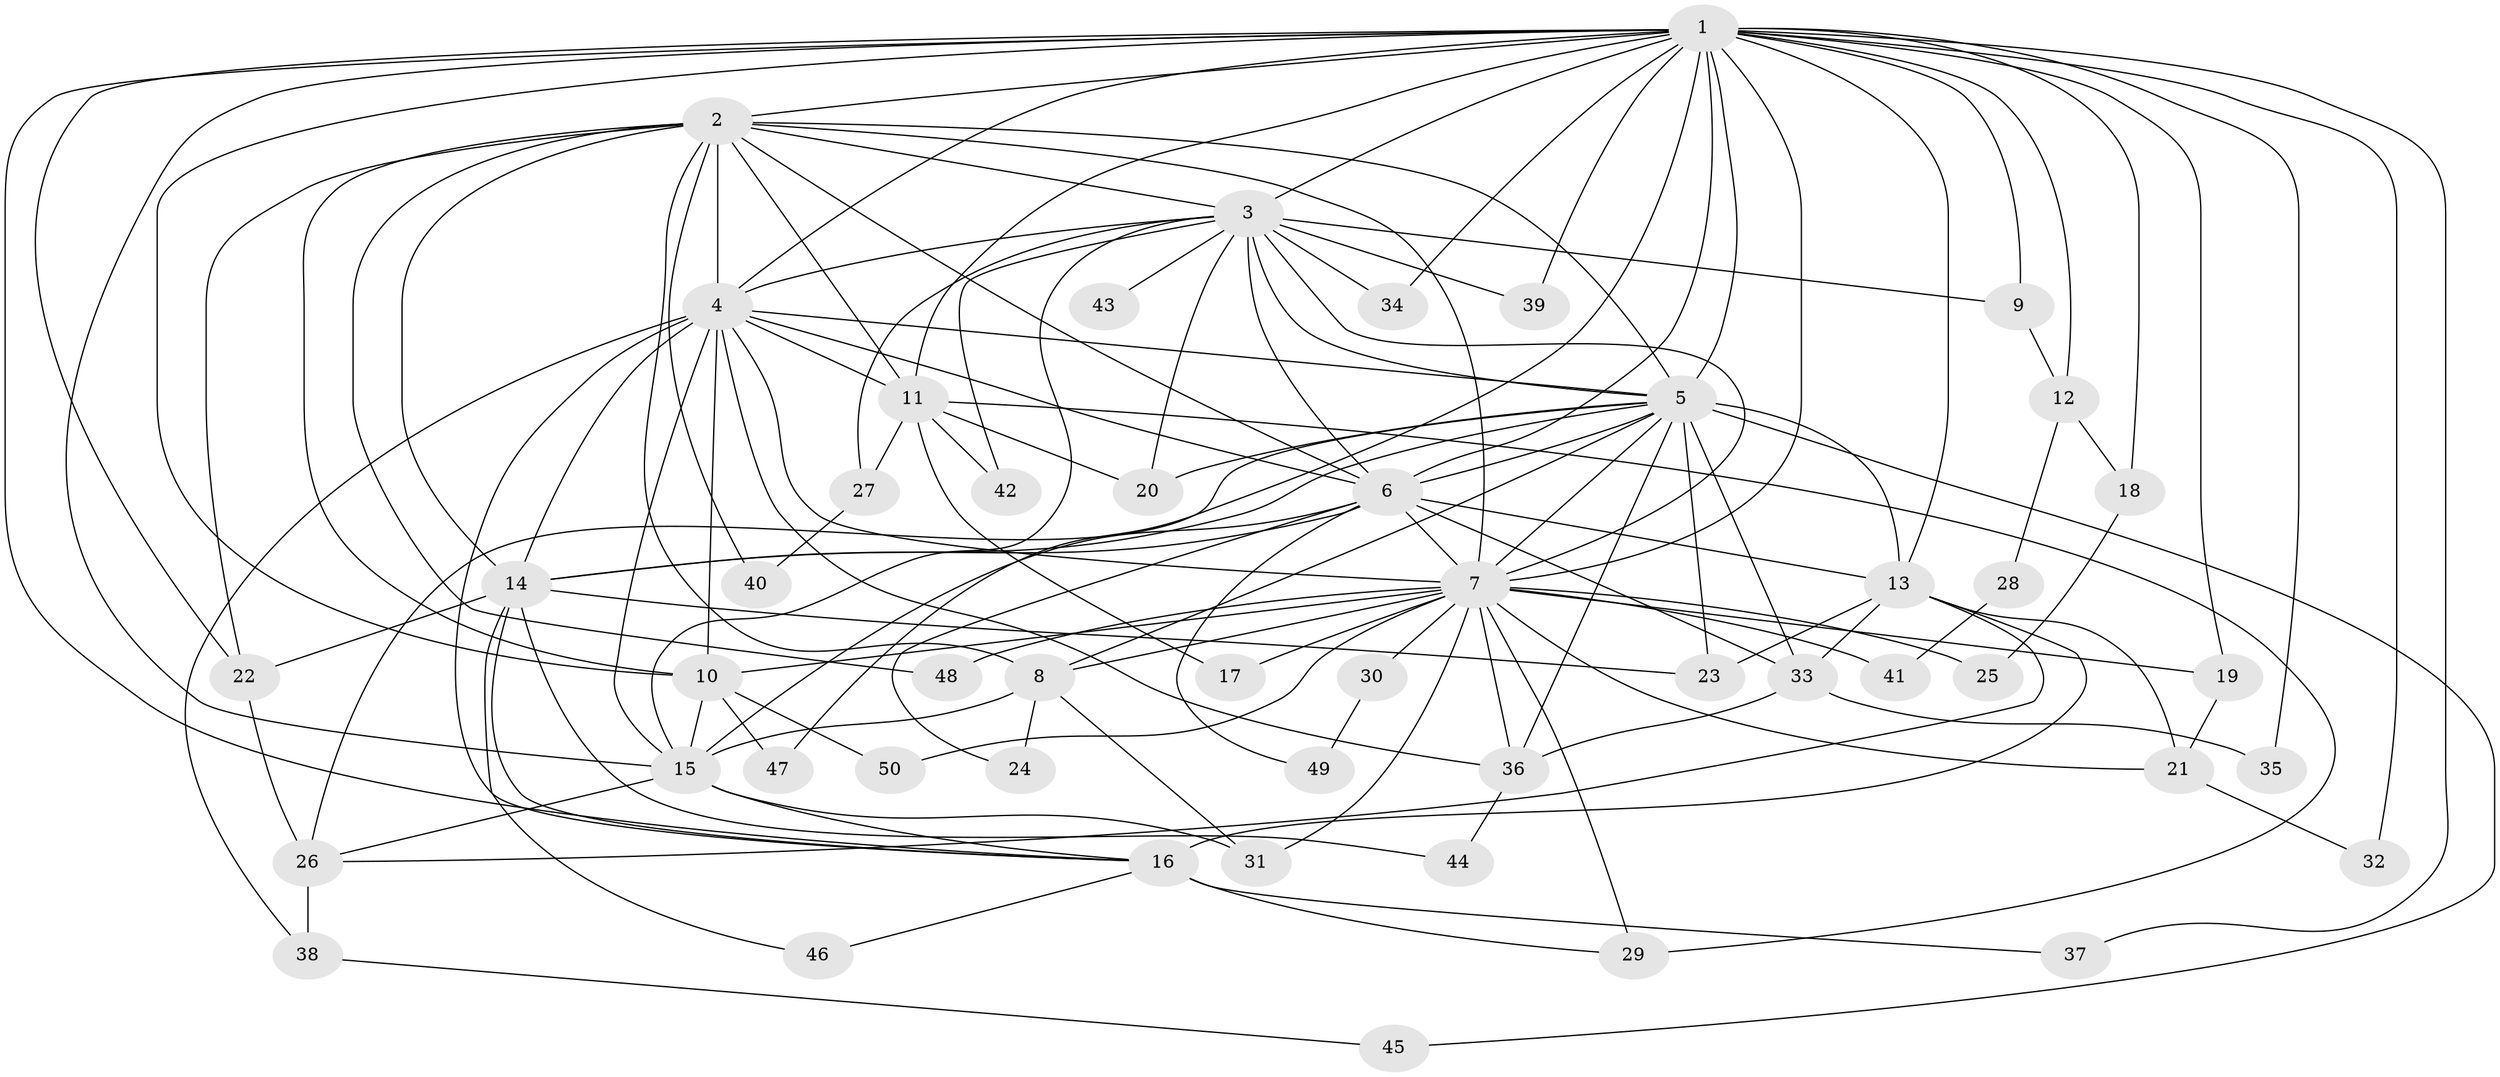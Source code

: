 // original degree distribution, {18: 0.03, 22: 0.02, 23: 0.01, 13: 0.01, 20: 0.01, 15: 0.01, 25: 0.01, 4: 0.08, 5: 0.05, 3: 0.23, 6: 0.02, 9: 0.02, 2: 0.5}
// Generated by graph-tools (version 1.1) at 2025/49/03/04/25 22:49:17]
// undirected, 50 vertices, 129 edges
graph export_dot {
  node [color=gray90,style=filled];
  1;
  2;
  3;
  4;
  5;
  6;
  7;
  8;
  9;
  10;
  11;
  12;
  13;
  14;
  15;
  16;
  17;
  18;
  19;
  20;
  21;
  22;
  23;
  24;
  25;
  26;
  27;
  28;
  29;
  30;
  31;
  32;
  33;
  34;
  35;
  36;
  37;
  38;
  39;
  40;
  41;
  42;
  43;
  44;
  45;
  46;
  47;
  48;
  49;
  50;
  1 -- 2 [weight=4.0];
  1 -- 3 [weight=4.0];
  1 -- 4 [weight=2.0];
  1 -- 5 [weight=4.0];
  1 -- 6 [weight=3.0];
  1 -- 7 [weight=3.0];
  1 -- 9 [weight=1.0];
  1 -- 10 [weight=1.0];
  1 -- 11 [weight=1.0];
  1 -- 12 [weight=1.0];
  1 -- 13 [weight=2.0];
  1 -- 15 [weight=1.0];
  1 -- 16 [weight=1.0];
  1 -- 18 [weight=1.0];
  1 -- 19 [weight=1.0];
  1 -- 22 [weight=1.0];
  1 -- 32 [weight=1.0];
  1 -- 34 [weight=1.0];
  1 -- 35 [weight=1.0];
  1 -- 37 [weight=1.0];
  1 -- 39 [weight=1.0];
  1 -- 47 [weight=1.0];
  2 -- 3 [weight=2.0];
  2 -- 4 [weight=2.0];
  2 -- 5 [weight=4.0];
  2 -- 6 [weight=2.0];
  2 -- 7 [weight=2.0];
  2 -- 8 [weight=1.0];
  2 -- 10 [weight=1.0];
  2 -- 11 [weight=1.0];
  2 -- 14 [weight=9.0];
  2 -- 22 [weight=1.0];
  2 -- 40 [weight=1.0];
  2 -- 48 [weight=1.0];
  3 -- 4 [weight=2.0];
  3 -- 5 [weight=2.0];
  3 -- 6 [weight=1.0];
  3 -- 7 [weight=1.0];
  3 -- 9 [weight=1.0];
  3 -- 15 [weight=1.0];
  3 -- 20 [weight=1.0];
  3 -- 27 [weight=1.0];
  3 -- 34 [weight=1.0];
  3 -- 39 [weight=1.0];
  3 -- 42 [weight=1.0];
  3 -- 43 [weight=1.0];
  4 -- 5 [weight=2.0];
  4 -- 6 [weight=1.0];
  4 -- 7 [weight=2.0];
  4 -- 10 [weight=1.0];
  4 -- 11 [weight=1.0];
  4 -- 14 [weight=1.0];
  4 -- 15 [weight=1.0];
  4 -- 16 [weight=1.0];
  4 -- 36 [weight=1.0];
  4 -- 38 [weight=1.0];
  5 -- 6 [weight=2.0];
  5 -- 7 [weight=2.0];
  5 -- 8 [weight=1.0];
  5 -- 13 [weight=14.0];
  5 -- 14 [weight=1.0];
  5 -- 20 [weight=1.0];
  5 -- 23 [weight=1.0];
  5 -- 26 [weight=1.0];
  5 -- 33 [weight=1.0];
  5 -- 36 [weight=1.0];
  5 -- 45 [weight=1.0];
  6 -- 7 [weight=1.0];
  6 -- 13 [weight=1.0];
  6 -- 14 [weight=1.0];
  6 -- 15 [weight=1.0];
  6 -- 24 [weight=1.0];
  6 -- 33 [weight=1.0];
  6 -- 49 [weight=1.0];
  7 -- 8 [weight=1.0];
  7 -- 10 [weight=1.0];
  7 -- 17 [weight=1.0];
  7 -- 19 [weight=1.0];
  7 -- 21 [weight=1.0];
  7 -- 25 [weight=1.0];
  7 -- 29 [weight=1.0];
  7 -- 30 [weight=1.0];
  7 -- 31 [weight=1.0];
  7 -- 36 [weight=1.0];
  7 -- 41 [weight=1.0];
  7 -- 48 [weight=1.0];
  7 -- 50 [weight=1.0];
  8 -- 15 [weight=1.0];
  8 -- 24 [weight=1.0];
  8 -- 31 [weight=1.0];
  9 -- 12 [weight=1.0];
  10 -- 15 [weight=1.0];
  10 -- 47 [weight=1.0];
  10 -- 50 [weight=1.0];
  11 -- 17 [weight=1.0];
  11 -- 20 [weight=1.0];
  11 -- 27 [weight=1.0];
  11 -- 29 [weight=1.0];
  11 -- 42 [weight=1.0];
  12 -- 18 [weight=1.0];
  12 -- 28 [weight=1.0];
  13 -- 16 [weight=4.0];
  13 -- 21 [weight=1.0];
  13 -- 23 [weight=1.0];
  13 -- 26 [weight=1.0];
  13 -- 33 [weight=1.0];
  14 -- 16 [weight=1.0];
  14 -- 22 [weight=3.0];
  14 -- 23 [weight=1.0];
  14 -- 44 [weight=1.0];
  14 -- 46 [weight=1.0];
  15 -- 16 [weight=1.0];
  15 -- 26 [weight=1.0];
  15 -- 31 [weight=1.0];
  16 -- 29 [weight=1.0];
  16 -- 37 [weight=1.0];
  16 -- 46 [weight=1.0];
  18 -- 25 [weight=1.0];
  19 -- 21 [weight=1.0];
  21 -- 32 [weight=1.0];
  22 -- 26 [weight=1.0];
  26 -- 38 [weight=1.0];
  27 -- 40 [weight=1.0];
  28 -- 41 [weight=1.0];
  30 -- 49 [weight=1.0];
  33 -- 35 [weight=1.0];
  33 -- 36 [weight=1.0];
  36 -- 44 [weight=1.0];
  38 -- 45 [weight=1.0];
}
